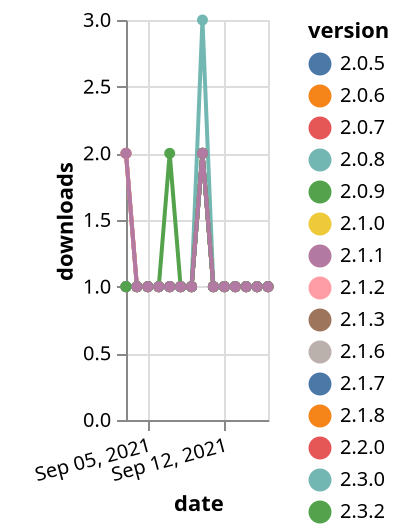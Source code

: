 {"$schema": "https://vega.github.io/schema/vega-lite/v5.json", "description": "A simple bar chart with embedded data.", "data": {"values": [{"date": "2021-09-03", "total": 165, "delta": 2, "version": "2.1.8"}, {"date": "2021-09-04", "total": 166, "delta": 1, "version": "2.1.8"}, {"date": "2021-09-05", "total": 167, "delta": 1, "version": "2.1.8"}, {"date": "2021-09-06", "total": 168, "delta": 1, "version": "2.1.8"}, {"date": "2021-09-07", "total": 169, "delta": 1, "version": "2.1.8"}, {"date": "2021-09-08", "total": 170, "delta": 1, "version": "2.1.8"}, {"date": "2021-09-09", "total": 171, "delta": 1, "version": "2.1.8"}, {"date": "2021-09-10", "total": 173, "delta": 2, "version": "2.1.8"}, {"date": "2021-09-11", "total": 174, "delta": 1, "version": "2.1.8"}, {"date": "2021-09-12", "total": 175, "delta": 1, "version": "2.1.8"}, {"date": "2021-09-13", "total": 176, "delta": 1, "version": "2.1.8"}, {"date": "2021-09-14", "total": 177, "delta": 1, "version": "2.1.8"}, {"date": "2021-09-15", "total": 178, "delta": 1, "version": "2.1.8"}, {"date": "2021-09-16", "total": 179, "delta": 1, "version": "2.1.8"}, {"date": "2021-09-03", "total": 163, "delta": 1, "version": "2.3.0"}, {"date": "2021-09-04", "total": 164, "delta": 1, "version": "2.3.0"}, {"date": "2021-09-05", "total": 165, "delta": 1, "version": "2.3.0"}, {"date": "2021-09-06", "total": 166, "delta": 1, "version": "2.3.0"}, {"date": "2021-09-07", "total": 167, "delta": 1, "version": "2.3.0"}, {"date": "2021-09-08", "total": 168, "delta": 1, "version": "2.3.0"}, {"date": "2021-09-09", "total": 169, "delta": 1, "version": "2.3.0"}, {"date": "2021-09-10", "total": 172, "delta": 3, "version": "2.3.0"}, {"date": "2021-09-11", "total": 173, "delta": 1, "version": "2.3.0"}, {"date": "2021-09-12", "total": 174, "delta": 1, "version": "2.3.0"}, {"date": "2021-09-13", "total": 175, "delta": 1, "version": "2.3.0"}, {"date": "2021-09-14", "total": 176, "delta": 1, "version": "2.3.0"}, {"date": "2021-09-15", "total": 177, "delta": 1, "version": "2.3.0"}, {"date": "2021-09-16", "total": 178, "delta": 1, "version": "2.3.0"}, {"date": "2021-09-03", "total": 172, "delta": 2, "version": "2.1.3"}, {"date": "2021-09-04", "total": 173, "delta": 1, "version": "2.1.3"}, {"date": "2021-09-05", "total": 174, "delta": 1, "version": "2.1.3"}, {"date": "2021-09-06", "total": 175, "delta": 1, "version": "2.1.3"}, {"date": "2021-09-07", "total": 176, "delta": 1, "version": "2.1.3"}, {"date": "2021-09-08", "total": 177, "delta": 1, "version": "2.1.3"}, {"date": "2021-09-09", "total": 178, "delta": 1, "version": "2.1.3"}, {"date": "2021-09-10", "total": 180, "delta": 2, "version": "2.1.3"}, {"date": "2021-09-11", "total": 181, "delta": 1, "version": "2.1.3"}, {"date": "2021-09-12", "total": 182, "delta": 1, "version": "2.1.3"}, {"date": "2021-09-13", "total": 183, "delta": 1, "version": "2.1.3"}, {"date": "2021-09-14", "total": 184, "delta": 1, "version": "2.1.3"}, {"date": "2021-09-15", "total": 185, "delta": 1, "version": "2.1.3"}, {"date": "2021-09-16", "total": 186, "delta": 1, "version": "2.1.3"}, {"date": "2021-09-03", "total": 163, "delta": 1, "version": "2.1.6"}, {"date": "2021-09-04", "total": 164, "delta": 1, "version": "2.1.6"}, {"date": "2021-09-05", "total": 165, "delta": 1, "version": "2.1.6"}, {"date": "2021-09-06", "total": 166, "delta": 1, "version": "2.1.6"}, {"date": "2021-09-07", "total": 167, "delta": 1, "version": "2.1.6"}, {"date": "2021-09-08", "total": 168, "delta": 1, "version": "2.1.6"}, {"date": "2021-09-09", "total": 169, "delta": 1, "version": "2.1.6"}, {"date": "2021-09-10", "total": 171, "delta": 2, "version": "2.1.6"}, {"date": "2021-09-11", "total": 172, "delta": 1, "version": "2.1.6"}, {"date": "2021-09-12", "total": 173, "delta": 1, "version": "2.1.6"}, {"date": "2021-09-13", "total": 174, "delta": 1, "version": "2.1.6"}, {"date": "2021-09-14", "total": 175, "delta": 1, "version": "2.1.6"}, {"date": "2021-09-15", "total": 176, "delta": 1, "version": "2.1.6"}, {"date": "2021-09-16", "total": 177, "delta": 1, "version": "2.1.6"}, {"date": "2021-09-03", "total": 201, "delta": 1, "version": "2.0.7"}, {"date": "2021-09-04", "total": 202, "delta": 1, "version": "2.0.7"}, {"date": "2021-09-05", "total": 203, "delta": 1, "version": "2.0.7"}, {"date": "2021-09-06", "total": 204, "delta": 1, "version": "2.0.7"}, {"date": "2021-09-07", "total": 205, "delta": 1, "version": "2.0.7"}, {"date": "2021-09-08", "total": 206, "delta": 1, "version": "2.0.7"}, {"date": "2021-09-09", "total": 207, "delta": 1, "version": "2.0.7"}, {"date": "2021-09-10", "total": 209, "delta": 2, "version": "2.0.7"}, {"date": "2021-09-11", "total": 210, "delta": 1, "version": "2.0.7"}, {"date": "2021-09-12", "total": 211, "delta": 1, "version": "2.0.7"}, {"date": "2021-09-13", "total": 212, "delta": 1, "version": "2.0.7"}, {"date": "2021-09-14", "total": 213, "delta": 1, "version": "2.0.7"}, {"date": "2021-09-15", "total": 214, "delta": 1, "version": "2.0.7"}, {"date": "2021-09-16", "total": 215, "delta": 1, "version": "2.0.7"}, {"date": "2021-09-03", "total": 191, "delta": 2, "version": "2.1.2"}, {"date": "2021-09-04", "total": 192, "delta": 1, "version": "2.1.2"}, {"date": "2021-09-05", "total": 193, "delta": 1, "version": "2.1.2"}, {"date": "2021-09-06", "total": 194, "delta": 1, "version": "2.1.2"}, {"date": "2021-09-07", "total": 195, "delta": 1, "version": "2.1.2"}, {"date": "2021-09-08", "total": 196, "delta": 1, "version": "2.1.2"}, {"date": "2021-09-09", "total": 197, "delta": 1, "version": "2.1.2"}, {"date": "2021-09-10", "total": 199, "delta": 2, "version": "2.1.2"}, {"date": "2021-09-11", "total": 200, "delta": 1, "version": "2.1.2"}, {"date": "2021-09-12", "total": 201, "delta": 1, "version": "2.1.2"}, {"date": "2021-09-13", "total": 202, "delta": 1, "version": "2.1.2"}, {"date": "2021-09-14", "total": 203, "delta": 1, "version": "2.1.2"}, {"date": "2021-09-15", "total": 204, "delta": 1, "version": "2.1.2"}, {"date": "2021-09-16", "total": 205, "delta": 1, "version": "2.1.2"}, {"date": "2021-09-03", "total": 196, "delta": 1, "version": "2.0.5"}, {"date": "2021-09-04", "total": 197, "delta": 1, "version": "2.0.5"}, {"date": "2021-09-05", "total": 198, "delta": 1, "version": "2.0.5"}, {"date": "2021-09-06", "total": 199, "delta": 1, "version": "2.0.5"}, {"date": "2021-09-07", "total": 200, "delta": 1, "version": "2.0.5"}, {"date": "2021-09-08", "total": 201, "delta": 1, "version": "2.0.5"}, {"date": "2021-09-09", "total": 202, "delta": 1, "version": "2.0.5"}, {"date": "2021-09-10", "total": 204, "delta": 2, "version": "2.0.5"}, {"date": "2021-09-11", "total": 205, "delta": 1, "version": "2.0.5"}, {"date": "2021-09-12", "total": 206, "delta": 1, "version": "2.0.5"}, {"date": "2021-09-13", "total": 207, "delta": 1, "version": "2.0.5"}, {"date": "2021-09-14", "total": 208, "delta": 1, "version": "2.0.5"}, {"date": "2021-09-15", "total": 209, "delta": 1, "version": "2.0.5"}, {"date": "2021-09-16", "total": 210, "delta": 1, "version": "2.0.5"}, {"date": "2021-09-03", "total": 206, "delta": 1, "version": "2.0.6"}, {"date": "2021-09-04", "total": 207, "delta": 1, "version": "2.0.6"}, {"date": "2021-09-05", "total": 208, "delta": 1, "version": "2.0.6"}, {"date": "2021-09-06", "total": 209, "delta": 1, "version": "2.0.6"}, {"date": "2021-09-07", "total": 210, "delta": 1, "version": "2.0.6"}, {"date": "2021-09-08", "total": 211, "delta": 1, "version": "2.0.6"}, {"date": "2021-09-09", "total": 212, "delta": 1, "version": "2.0.6"}, {"date": "2021-09-10", "total": 214, "delta": 2, "version": "2.0.6"}, {"date": "2021-09-11", "total": 215, "delta": 1, "version": "2.0.6"}, {"date": "2021-09-12", "total": 216, "delta": 1, "version": "2.0.6"}, {"date": "2021-09-13", "total": 217, "delta": 1, "version": "2.0.6"}, {"date": "2021-09-14", "total": 218, "delta": 1, "version": "2.0.6"}, {"date": "2021-09-15", "total": 219, "delta": 1, "version": "2.0.6"}, {"date": "2021-09-16", "total": 220, "delta": 1, "version": "2.0.6"}, {"date": "2021-09-03", "total": 173, "delta": 1, "version": "2.2.0"}, {"date": "2021-09-04", "total": 174, "delta": 1, "version": "2.2.0"}, {"date": "2021-09-05", "total": 175, "delta": 1, "version": "2.2.0"}, {"date": "2021-09-06", "total": 176, "delta": 1, "version": "2.2.0"}, {"date": "2021-09-07", "total": 177, "delta": 1, "version": "2.2.0"}, {"date": "2021-09-08", "total": 178, "delta": 1, "version": "2.2.0"}, {"date": "2021-09-09", "total": 179, "delta": 1, "version": "2.2.0"}, {"date": "2021-09-10", "total": 181, "delta": 2, "version": "2.2.0"}, {"date": "2021-09-11", "total": 182, "delta": 1, "version": "2.2.0"}, {"date": "2021-09-12", "total": 183, "delta": 1, "version": "2.2.0"}, {"date": "2021-09-13", "total": 184, "delta": 1, "version": "2.2.0"}, {"date": "2021-09-14", "total": 185, "delta": 1, "version": "2.2.0"}, {"date": "2021-09-15", "total": 186, "delta": 1, "version": "2.2.0"}, {"date": "2021-09-16", "total": 187, "delta": 1, "version": "2.2.0"}, {"date": "2021-09-03", "total": 214, "delta": 1, "version": "2.0.9"}, {"date": "2021-09-04", "total": 215, "delta": 1, "version": "2.0.9"}, {"date": "2021-09-05", "total": 216, "delta": 1, "version": "2.0.9"}, {"date": "2021-09-06", "total": 217, "delta": 1, "version": "2.0.9"}, {"date": "2021-09-07", "total": 218, "delta": 1, "version": "2.0.9"}, {"date": "2021-09-08", "total": 219, "delta": 1, "version": "2.0.9"}, {"date": "2021-09-09", "total": 220, "delta": 1, "version": "2.0.9"}, {"date": "2021-09-10", "total": 222, "delta": 2, "version": "2.0.9"}, {"date": "2021-09-11", "total": 223, "delta": 1, "version": "2.0.9"}, {"date": "2021-09-12", "total": 224, "delta": 1, "version": "2.0.9"}, {"date": "2021-09-13", "total": 225, "delta": 1, "version": "2.0.9"}, {"date": "2021-09-14", "total": 226, "delta": 1, "version": "2.0.9"}, {"date": "2021-09-15", "total": 227, "delta": 1, "version": "2.0.9"}, {"date": "2021-09-16", "total": 228, "delta": 1, "version": "2.0.9"}, {"date": "2021-09-03", "total": 181, "delta": 1, "version": "2.1.0"}, {"date": "2021-09-04", "total": 182, "delta": 1, "version": "2.1.0"}, {"date": "2021-09-05", "total": 183, "delta": 1, "version": "2.1.0"}, {"date": "2021-09-06", "total": 184, "delta": 1, "version": "2.1.0"}, {"date": "2021-09-07", "total": 185, "delta": 1, "version": "2.1.0"}, {"date": "2021-09-08", "total": 186, "delta": 1, "version": "2.1.0"}, {"date": "2021-09-09", "total": 187, "delta": 1, "version": "2.1.0"}, {"date": "2021-09-10", "total": 189, "delta": 2, "version": "2.1.0"}, {"date": "2021-09-11", "total": 190, "delta": 1, "version": "2.1.0"}, {"date": "2021-09-12", "total": 191, "delta": 1, "version": "2.1.0"}, {"date": "2021-09-13", "total": 192, "delta": 1, "version": "2.1.0"}, {"date": "2021-09-14", "total": 193, "delta": 1, "version": "2.1.0"}, {"date": "2021-09-15", "total": 194, "delta": 1, "version": "2.1.0"}, {"date": "2021-09-16", "total": 195, "delta": 1, "version": "2.1.0"}, {"date": "2021-09-03", "total": 209, "delta": 1, "version": "2.0.8"}, {"date": "2021-09-04", "total": 210, "delta": 1, "version": "2.0.8"}, {"date": "2021-09-05", "total": 211, "delta": 1, "version": "2.0.8"}, {"date": "2021-09-06", "total": 212, "delta": 1, "version": "2.0.8"}, {"date": "2021-09-07", "total": 213, "delta": 1, "version": "2.0.8"}, {"date": "2021-09-08", "total": 214, "delta": 1, "version": "2.0.8"}, {"date": "2021-09-09", "total": 215, "delta": 1, "version": "2.0.8"}, {"date": "2021-09-10", "total": 217, "delta": 2, "version": "2.0.8"}, {"date": "2021-09-11", "total": 218, "delta": 1, "version": "2.0.8"}, {"date": "2021-09-12", "total": 219, "delta": 1, "version": "2.0.8"}, {"date": "2021-09-13", "total": 220, "delta": 1, "version": "2.0.8"}, {"date": "2021-09-14", "total": 221, "delta": 1, "version": "2.0.8"}, {"date": "2021-09-15", "total": 222, "delta": 1, "version": "2.0.8"}, {"date": "2021-09-16", "total": 223, "delta": 1, "version": "2.0.8"}, {"date": "2021-09-03", "total": 145, "delta": 1, "version": "2.1.7"}, {"date": "2021-09-04", "total": 146, "delta": 1, "version": "2.1.7"}, {"date": "2021-09-05", "total": 147, "delta": 1, "version": "2.1.7"}, {"date": "2021-09-06", "total": 148, "delta": 1, "version": "2.1.7"}, {"date": "2021-09-07", "total": 149, "delta": 1, "version": "2.1.7"}, {"date": "2021-09-08", "total": 150, "delta": 1, "version": "2.1.7"}, {"date": "2021-09-09", "total": 151, "delta": 1, "version": "2.1.7"}, {"date": "2021-09-10", "total": 153, "delta": 2, "version": "2.1.7"}, {"date": "2021-09-11", "total": 154, "delta": 1, "version": "2.1.7"}, {"date": "2021-09-12", "total": 155, "delta": 1, "version": "2.1.7"}, {"date": "2021-09-13", "total": 156, "delta": 1, "version": "2.1.7"}, {"date": "2021-09-14", "total": 157, "delta": 1, "version": "2.1.7"}, {"date": "2021-09-15", "total": 158, "delta": 1, "version": "2.1.7"}, {"date": "2021-09-16", "total": 159, "delta": 1, "version": "2.1.7"}, {"date": "2021-09-03", "total": 141, "delta": 1, "version": "2.3.2"}, {"date": "2021-09-04", "total": 142, "delta": 1, "version": "2.3.2"}, {"date": "2021-09-05", "total": 143, "delta": 1, "version": "2.3.2"}, {"date": "2021-09-06", "total": 144, "delta": 1, "version": "2.3.2"}, {"date": "2021-09-07", "total": 146, "delta": 2, "version": "2.3.2"}, {"date": "2021-09-08", "total": 147, "delta": 1, "version": "2.3.2"}, {"date": "2021-09-09", "total": 148, "delta": 1, "version": "2.3.2"}, {"date": "2021-09-10", "total": 150, "delta": 2, "version": "2.3.2"}, {"date": "2021-09-11", "total": 151, "delta": 1, "version": "2.3.2"}, {"date": "2021-09-12", "total": 152, "delta": 1, "version": "2.3.2"}, {"date": "2021-09-13", "total": 153, "delta": 1, "version": "2.3.2"}, {"date": "2021-09-14", "total": 154, "delta": 1, "version": "2.3.2"}, {"date": "2021-09-15", "total": 155, "delta": 1, "version": "2.3.2"}, {"date": "2021-09-16", "total": 156, "delta": 1, "version": "2.3.2"}, {"date": "2021-09-03", "total": 184, "delta": 2, "version": "2.1.1"}, {"date": "2021-09-04", "total": 185, "delta": 1, "version": "2.1.1"}, {"date": "2021-09-05", "total": 186, "delta": 1, "version": "2.1.1"}, {"date": "2021-09-06", "total": 187, "delta": 1, "version": "2.1.1"}, {"date": "2021-09-07", "total": 188, "delta": 1, "version": "2.1.1"}, {"date": "2021-09-08", "total": 189, "delta": 1, "version": "2.1.1"}, {"date": "2021-09-09", "total": 190, "delta": 1, "version": "2.1.1"}, {"date": "2021-09-10", "total": 192, "delta": 2, "version": "2.1.1"}, {"date": "2021-09-11", "total": 193, "delta": 1, "version": "2.1.1"}, {"date": "2021-09-12", "total": 194, "delta": 1, "version": "2.1.1"}, {"date": "2021-09-13", "total": 195, "delta": 1, "version": "2.1.1"}, {"date": "2021-09-14", "total": 196, "delta": 1, "version": "2.1.1"}, {"date": "2021-09-15", "total": 197, "delta": 1, "version": "2.1.1"}, {"date": "2021-09-16", "total": 198, "delta": 1, "version": "2.1.1"}]}, "width": "container", "mark": {"type": "line", "point": {"filled": true}}, "encoding": {"x": {"field": "date", "type": "temporal", "timeUnit": "yearmonthdate", "title": "date", "axis": {"labelAngle": -15}}, "y": {"field": "delta", "type": "quantitative", "title": "downloads"}, "color": {"field": "version", "type": "nominal"}, "tooltip": {"field": "delta"}}}